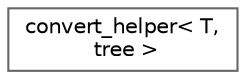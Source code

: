 digraph "Graphical Class Hierarchy"
{
 // LATEX_PDF_SIZE
  bgcolor="transparent";
  edge [fontname=Helvetica,fontsize=10,labelfontname=Helvetica,labelfontsize=10];
  node [fontname=Helvetica,fontsize=10,shape=box,height=0.2,width=0.4];
  rankdir="LR";
  Node0 [id="Node000000",label="convert_helper\< T,\l tree \>",height=0.2,width=0.4,color="grey40", fillcolor="white", style="filled",URL="$structconvert__helper_3_01T_00_01tree_01_4.html",tooltip=" "];
}
